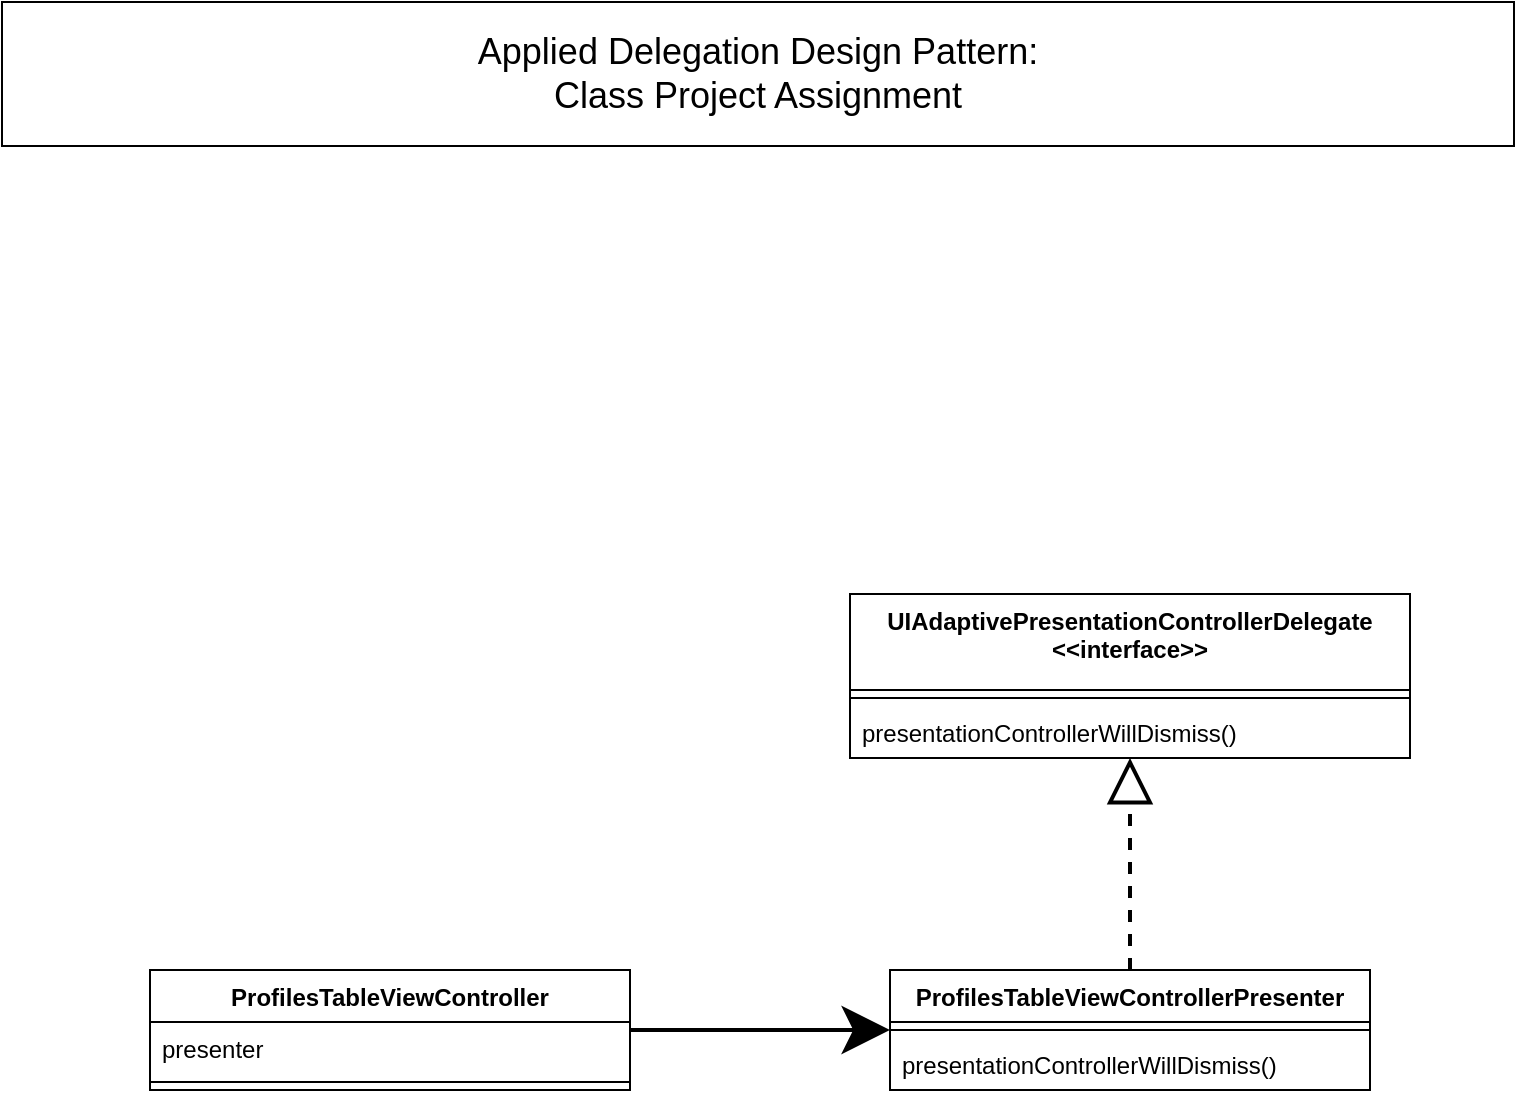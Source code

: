 <mxfile version="14.6.6" type="device"><diagram id="UZKHUxRpQ8a1OKZO6WeA" name="Page-1"><mxGraphModel dx="1186" dy="767" grid="1" gridSize="10" guides="1" tooltips="1" connect="1" arrows="1" fold="1" page="1" pageScale="1" pageWidth="850" pageHeight="1100" math="0" shadow="0"><root><mxCell id="0"/><mxCell id="1" parent="0"/><mxCell id="Ii5yRDQErvSzyKs4eJ5N-26" style="edgeStyle=orthogonalEdgeStyle;rounded=0;orthogonalLoop=1;jettySize=auto;html=1;endArrow=block;endFill=0;endSize=18;dashed=1;strokeWidth=2;" parent="1" source="Ii5yRDQErvSzyKs4eJ5N-1" target="Ii5yRDQErvSzyKs4eJ5N-17" edge="1"><mxGeometry relative="1" as="geometry"/></mxCell><mxCell id="Ii5yRDQErvSzyKs4eJ5N-1" value="ProfilesTableViewControllerPresenter" style="swimlane;fontStyle=1;align=center;verticalAlign=top;childLayout=stackLayout;horizontal=1;startSize=26;horizontalStack=0;resizeParent=1;resizeParentMax=0;resizeLast=0;collapsible=1;marginBottom=0;" parent="1" vertex="1"><mxGeometry x="480" y="520" width="240" height="60" as="geometry"/></mxCell><mxCell id="Ii5yRDQErvSzyKs4eJ5N-3" value="" style="line;strokeWidth=1;fillColor=none;align=left;verticalAlign=middle;spacingTop=-1;spacingLeft=3;spacingRight=3;rotatable=0;labelPosition=right;points=[];portConstraint=eastwest;" parent="Ii5yRDQErvSzyKs4eJ5N-1" vertex="1"><mxGeometry y="26" width="240" height="8" as="geometry"/></mxCell><mxCell id="Ii5yRDQErvSzyKs4eJ5N-28" value="presentationControllerWillDismiss()" style="text;strokeColor=none;fillColor=none;align=left;verticalAlign=top;spacingLeft=4;spacingRight=4;overflow=hidden;rotatable=0;points=[[0,0.5],[1,0.5]];portConstraint=eastwest;" parent="Ii5yRDQErvSzyKs4eJ5N-1" vertex="1"><mxGeometry y="34" width="240" height="26" as="geometry"/></mxCell><mxCell id="AE4oL-Pkgun8IEKjhL7B-1" style="edgeStyle=orthogonalEdgeStyle;rounded=0;orthogonalLoop=1;jettySize=auto;html=1;endArrow=classic;endFill=1;endSize=18;strokeWidth=2;" edge="1" parent="1" source="Ii5yRDQErvSzyKs4eJ5N-5" target="Ii5yRDQErvSzyKs4eJ5N-1"><mxGeometry relative="1" as="geometry"/></mxCell><mxCell id="Ii5yRDQErvSzyKs4eJ5N-5" value="ProfilesTableViewController" style="swimlane;fontStyle=1;align=center;verticalAlign=top;childLayout=stackLayout;horizontal=1;startSize=26;horizontalStack=0;resizeParent=1;resizeParentMax=0;resizeLast=0;collapsible=1;marginBottom=0;" parent="1" vertex="1"><mxGeometry x="110" y="520" width="240" height="60" as="geometry"/></mxCell><mxCell id="Ii5yRDQErvSzyKs4eJ5N-6" value="presenter" style="text;strokeColor=none;fillColor=none;align=left;verticalAlign=top;spacingLeft=4;spacingRight=4;overflow=hidden;rotatable=0;points=[[0,0.5],[1,0.5]];portConstraint=eastwest;" parent="Ii5yRDQErvSzyKs4eJ5N-5" vertex="1"><mxGeometry y="26" width="240" height="26" as="geometry"/></mxCell><mxCell id="Ii5yRDQErvSzyKs4eJ5N-7" value="" style="line;strokeWidth=1;fillColor=none;align=left;verticalAlign=middle;spacingTop=-1;spacingLeft=3;spacingRight=3;rotatable=0;labelPosition=right;points=[];portConstraint=eastwest;" parent="Ii5yRDQErvSzyKs4eJ5N-5" vertex="1"><mxGeometry y="52" width="240" height="8" as="geometry"/></mxCell><mxCell id="Ii5yRDQErvSzyKs4eJ5N-17" value="UIAdaptivePresentationControllerDelegate&#xa;&lt;&lt;interface&gt;&gt;" style="swimlane;fontStyle=1;align=center;verticalAlign=top;childLayout=stackLayout;horizontal=1;startSize=48;horizontalStack=0;resizeParent=1;resizeParentMax=0;resizeLast=0;collapsible=1;marginBottom=0;" parent="1" vertex="1"><mxGeometry x="460" y="332" width="280" height="82" as="geometry"/></mxCell><mxCell id="Ii5yRDQErvSzyKs4eJ5N-19" value="" style="line;strokeWidth=1;fillColor=none;align=left;verticalAlign=middle;spacingTop=-1;spacingLeft=3;spacingRight=3;rotatable=0;labelPosition=right;points=[];portConstraint=eastwest;" parent="Ii5yRDQErvSzyKs4eJ5N-17" vertex="1"><mxGeometry y="48" width="280" height="8" as="geometry"/></mxCell><mxCell id="Ii5yRDQErvSzyKs4eJ5N-21" value="presentationControllerWillDismiss()" style="text;strokeColor=none;fillColor=none;align=left;verticalAlign=top;spacingLeft=4;spacingRight=4;overflow=hidden;rotatable=0;points=[[0,0.5],[1,0.5]];portConstraint=eastwest;" parent="Ii5yRDQErvSzyKs4eJ5N-17" vertex="1"><mxGeometry y="56" width="280" height="26" as="geometry"/></mxCell><mxCell id="Ii5yRDQErvSzyKs4eJ5N-27" value="Applied Delegation Design Pattern:&lt;br style=&quot;font-size: 18px&quot;&gt;Class Project Assignment" style="rounded=0;whiteSpace=wrap;html=1;fontSize=18;" parent="1" vertex="1"><mxGeometry x="36" y="36" width="756" height="72" as="geometry"/></mxCell></root></mxGraphModel></diagram></mxfile>